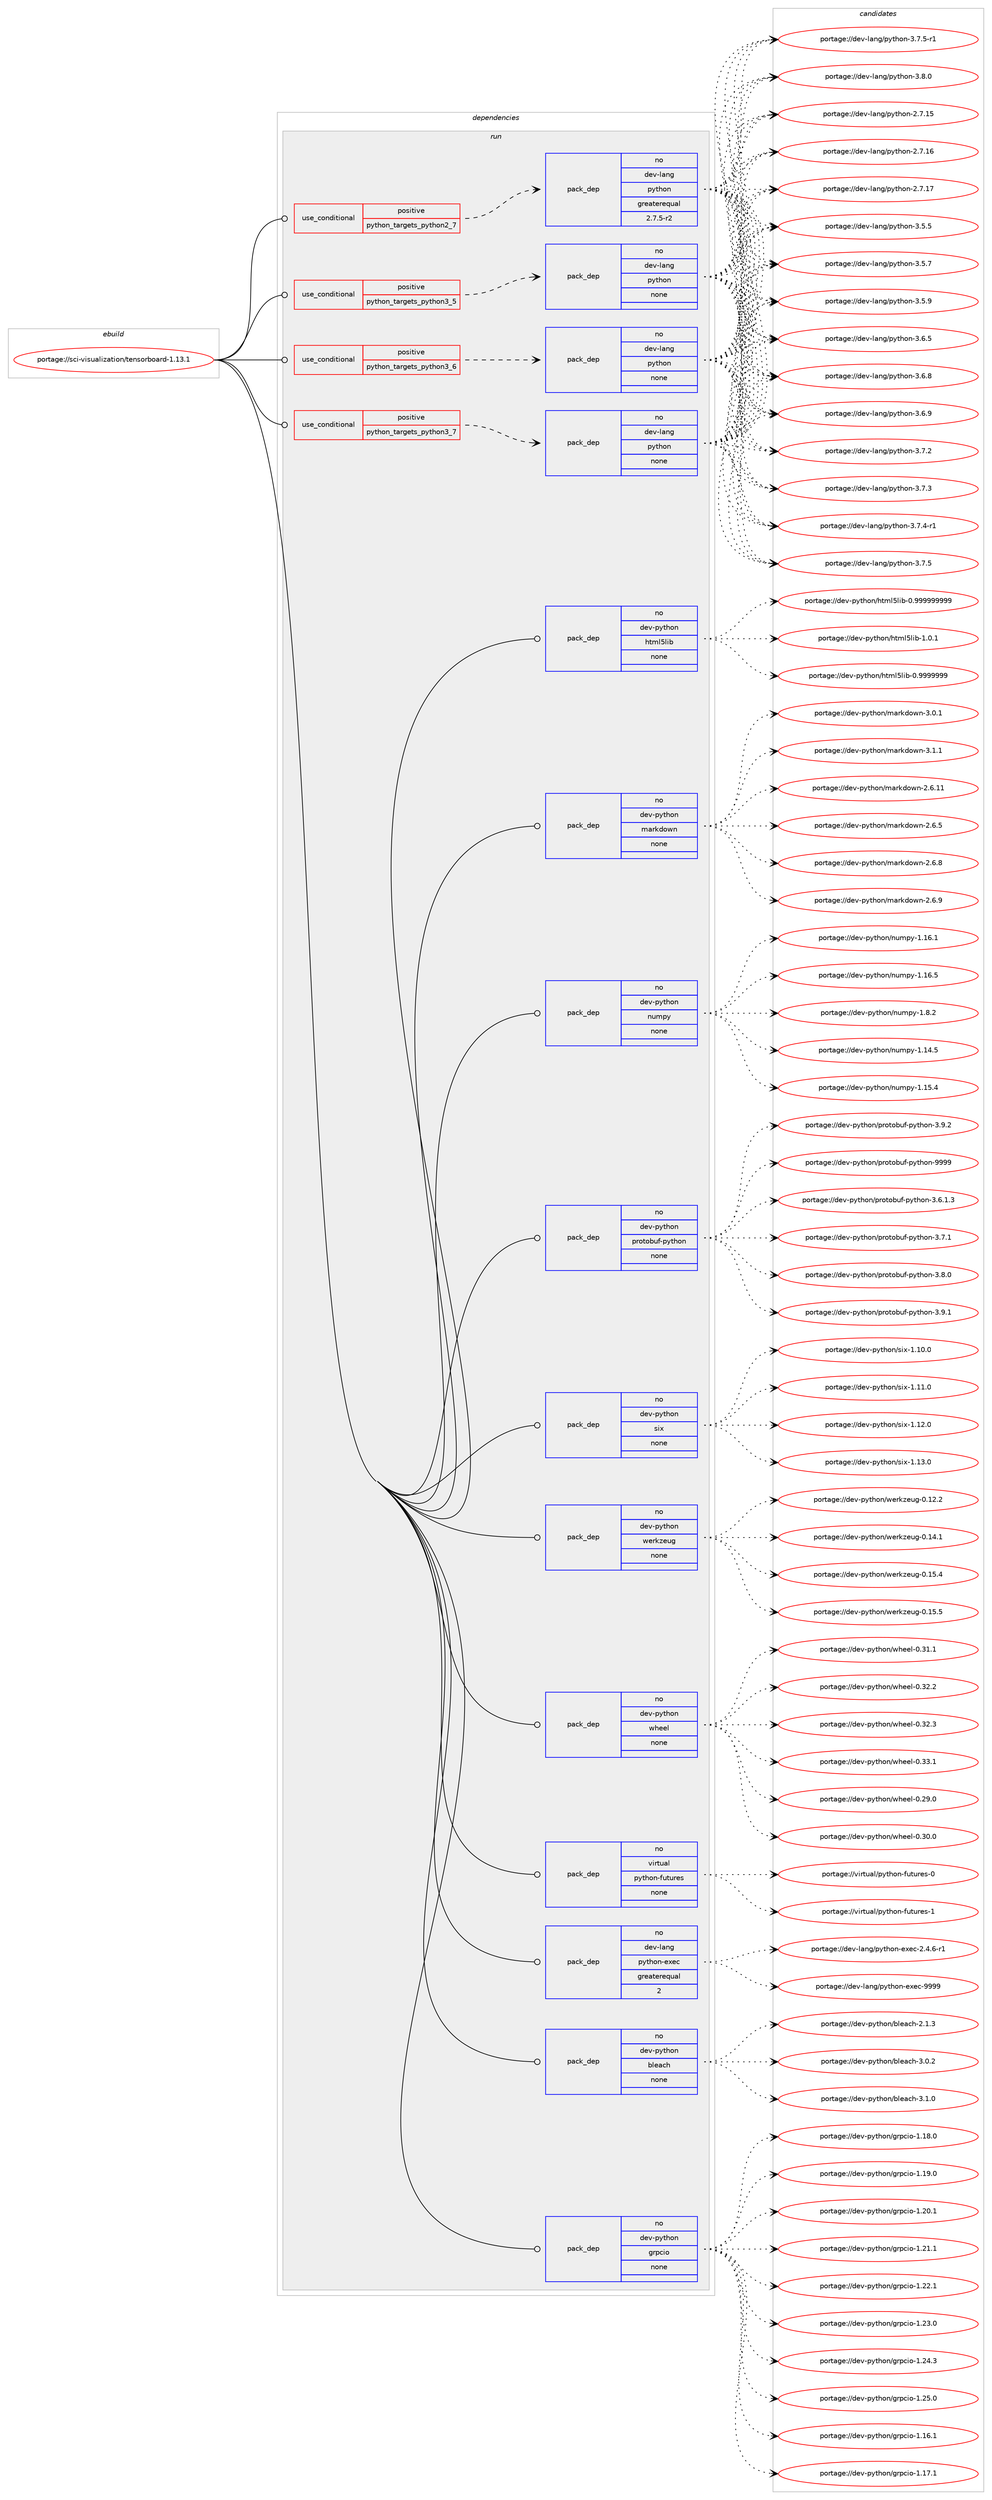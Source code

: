 digraph prolog {

# *************
# Graph options
# *************

newrank=true;
concentrate=true;
compound=true;
graph [rankdir=LR,fontname=Helvetica,fontsize=10,ranksep=1.5];#, ranksep=2.5, nodesep=0.2];
edge  [arrowhead=vee];
node  [fontname=Helvetica,fontsize=10];

# **********
# The ebuild
# **********

subgraph cluster_leftcol {
color=gray;
rank=same;
label=<<i>ebuild</i>>;
id [label="portage://sci-visualization/tensorboard-1.13.1", color=red, width=4, href="../sci-visualization/tensorboard-1.13.1.svg"];
}

# ****************
# The dependencies
# ****************

subgraph cluster_midcol {
color=gray;
label=<<i>dependencies</i>>;
subgraph cluster_compile {
fillcolor="#eeeeee";
style=filled;
label=<<i>compile</i>>;
}
subgraph cluster_compileandrun {
fillcolor="#eeeeee";
style=filled;
label=<<i>compile and run</i>>;
}
subgraph cluster_run {
fillcolor="#eeeeee";
style=filled;
label=<<i>run</i>>;
subgraph cond98680 {
dependency398591 [label=<<TABLE BORDER="0" CELLBORDER="1" CELLSPACING="0" CELLPADDING="4"><TR><TD ROWSPAN="3" CELLPADDING="10">use_conditional</TD></TR><TR><TD>positive</TD></TR><TR><TD>python_targets_python2_7</TD></TR></TABLE>>, shape=none, color=red];
subgraph pack293129 {
dependency398592 [label=<<TABLE BORDER="0" CELLBORDER="1" CELLSPACING="0" CELLPADDING="4" WIDTH="220"><TR><TD ROWSPAN="6" CELLPADDING="30">pack_dep</TD></TR><TR><TD WIDTH="110">no</TD></TR><TR><TD>dev-lang</TD></TR><TR><TD>python</TD></TR><TR><TD>greaterequal</TD></TR><TR><TD>2.7.5-r2</TD></TR></TABLE>>, shape=none, color=blue];
}
dependency398591:e -> dependency398592:w [weight=20,style="dashed",arrowhead="vee"];
}
id:e -> dependency398591:w [weight=20,style="solid",arrowhead="odot"];
subgraph cond98681 {
dependency398593 [label=<<TABLE BORDER="0" CELLBORDER="1" CELLSPACING="0" CELLPADDING="4"><TR><TD ROWSPAN="3" CELLPADDING="10">use_conditional</TD></TR><TR><TD>positive</TD></TR><TR><TD>python_targets_python3_5</TD></TR></TABLE>>, shape=none, color=red];
subgraph pack293130 {
dependency398594 [label=<<TABLE BORDER="0" CELLBORDER="1" CELLSPACING="0" CELLPADDING="4" WIDTH="220"><TR><TD ROWSPAN="6" CELLPADDING="30">pack_dep</TD></TR><TR><TD WIDTH="110">no</TD></TR><TR><TD>dev-lang</TD></TR><TR><TD>python</TD></TR><TR><TD>none</TD></TR><TR><TD></TD></TR></TABLE>>, shape=none, color=blue];
}
dependency398593:e -> dependency398594:w [weight=20,style="dashed",arrowhead="vee"];
}
id:e -> dependency398593:w [weight=20,style="solid",arrowhead="odot"];
subgraph cond98682 {
dependency398595 [label=<<TABLE BORDER="0" CELLBORDER="1" CELLSPACING="0" CELLPADDING="4"><TR><TD ROWSPAN="3" CELLPADDING="10">use_conditional</TD></TR><TR><TD>positive</TD></TR><TR><TD>python_targets_python3_6</TD></TR></TABLE>>, shape=none, color=red];
subgraph pack293131 {
dependency398596 [label=<<TABLE BORDER="0" CELLBORDER="1" CELLSPACING="0" CELLPADDING="4" WIDTH="220"><TR><TD ROWSPAN="6" CELLPADDING="30">pack_dep</TD></TR><TR><TD WIDTH="110">no</TD></TR><TR><TD>dev-lang</TD></TR><TR><TD>python</TD></TR><TR><TD>none</TD></TR><TR><TD></TD></TR></TABLE>>, shape=none, color=blue];
}
dependency398595:e -> dependency398596:w [weight=20,style="dashed",arrowhead="vee"];
}
id:e -> dependency398595:w [weight=20,style="solid",arrowhead="odot"];
subgraph cond98683 {
dependency398597 [label=<<TABLE BORDER="0" CELLBORDER="1" CELLSPACING="0" CELLPADDING="4"><TR><TD ROWSPAN="3" CELLPADDING="10">use_conditional</TD></TR><TR><TD>positive</TD></TR><TR><TD>python_targets_python3_7</TD></TR></TABLE>>, shape=none, color=red];
subgraph pack293132 {
dependency398598 [label=<<TABLE BORDER="0" CELLBORDER="1" CELLSPACING="0" CELLPADDING="4" WIDTH="220"><TR><TD ROWSPAN="6" CELLPADDING="30">pack_dep</TD></TR><TR><TD WIDTH="110">no</TD></TR><TR><TD>dev-lang</TD></TR><TR><TD>python</TD></TR><TR><TD>none</TD></TR><TR><TD></TD></TR></TABLE>>, shape=none, color=blue];
}
dependency398597:e -> dependency398598:w [weight=20,style="dashed",arrowhead="vee"];
}
id:e -> dependency398597:w [weight=20,style="solid",arrowhead="odot"];
subgraph pack293133 {
dependency398599 [label=<<TABLE BORDER="0" CELLBORDER="1" CELLSPACING="0" CELLPADDING="4" WIDTH="220"><TR><TD ROWSPAN="6" CELLPADDING="30">pack_dep</TD></TR><TR><TD WIDTH="110">no</TD></TR><TR><TD>dev-lang</TD></TR><TR><TD>python-exec</TD></TR><TR><TD>greaterequal</TD></TR><TR><TD>2</TD></TR></TABLE>>, shape=none, color=blue];
}
id:e -> dependency398599:w [weight=20,style="solid",arrowhead="odot"];
subgraph pack293134 {
dependency398600 [label=<<TABLE BORDER="0" CELLBORDER="1" CELLSPACING="0" CELLPADDING="4" WIDTH="220"><TR><TD ROWSPAN="6" CELLPADDING="30">pack_dep</TD></TR><TR><TD WIDTH="110">no</TD></TR><TR><TD>dev-python</TD></TR><TR><TD>bleach</TD></TR><TR><TD>none</TD></TR><TR><TD></TD></TR></TABLE>>, shape=none, color=blue];
}
id:e -> dependency398600:w [weight=20,style="solid",arrowhead="odot"];
subgraph pack293135 {
dependency398601 [label=<<TABLE BORDER="0" CELLBORDER="1" CELLSPACING="0" CELLPADDING="4" WIDTH="220"><TR><TD ROWSPAN="6" CELLPADDING="30">pack_dep</TD></TR><TR><TD WIDTH="110">no</TD></TR><TR><TD>dev-python</TD></TR><TR><TD>grpcio</TD></TR><TR><TD>none</TD></TR><TR><TD></TD></TR></TABLE>>, shape=none, color=blue];
}
id:e -> dependency398601:w [weight=20,style="solid",arrowhead="odot"];
subgraph pack293136 {
dependency398602 [label=<<TABLE BORDER="0" CELLBORDER="1" CELLSPACING="0" CELLPADDING="4" WIDTH="220"><TR><TD ROWSPAN="6" CELLPADDING="30">pack_dep</TD></TR><TR><TD WIDTH="110">no</TD></TR><TR><TD>dev-python</TD></TR><TR><TD>html5lib</TD></TR><TR><TD>none</TD></TR><TR><TD></TD></TR></TABLE>>, shape=none, color=blue];
}
id:e -> dependency398602:w [weight=20,style="solid",arrowhead="odot"];
subgraph pack293137 {
dependency398603 [label=<<TABLE BORDER="0" CELLBORDER="1" CELLSPACING="0" CELLPADDING="4" WIDTH="220"><TR><TD ROWSPAN="6" CELLPADDING="30">pack_dep</TD></TR><TR><TD WIDTH="110">no</TD></TR><TR><TD>dev-python</TD></TR><TR><TD>markdown</TD></TR><TR><TD>none</TD></TR><TR><TD></TD></TR></TABLE>>, shape=none, color=blue];
}
id:e -> dependency398603:w [weight=20,style="solid",arrowhead="odot"];
subgraph pack293138 {
dependency398604 [label=<<TABLE BORDER="0" CELLBORDER="1" CELLSPACING="0" CELLPADDING="4" WIDTH="220"><TR><TD ROWSPAN="6" CELLPADDING="30">pack_dep</TD></TR><TR><TD WIDTH="110">no</TD></TR><TR><TD>dev-python</TD></TR><TR><TD>numpy</TD></TR><TR><TD>none</TD></TR><TR><TD></TD></TR></TABLE>>, shape=none, color=blue];
}
id:e -> dependency398604:w [weight=20,style="solid",arrowhead="odot"];
subgraph pack293139 {
dependency398605 [label=<<TABLE BORDER="0" CELLBORDER="1" CELLSPACING="0" CELLPADDING="4" WIDTH="220"><TR><TD ROWSPAN="6" CELLPADDING="30">pack_dep</TD></TR><TR><TD WIDTH="110">no</TD></TR><TR><TD>dev-python</TD></TR><TR><TD>protobuf-python</TD></TR><TR><TD>none</TD></TR><TR><TD></TD></TR></TABLE>>, shape=none, color=blue];
}
id:e -> dependency398605:w [weight=20,style="solid",arrowhead="odot"];
subgraph pack293140 {
dependency398606 [label=<<TABLE BORDER="0" CELLBORDER="1" CELLSPACING="0" CELLPADDING="4" WIDTH="220"><TR><TD ROWSPAN="6" CELLPADDING="30">pack_dep</TD></TR><TR><TD WIDTH="110">no</TD></TR><TR><TD>dev-python</TD></TR><TR><TD>six</TD></TR><TR><TD>none</TD></TR><TR><TD></TD></TR></TABLE>>, shape=none, color=blue];
}
id:e -> dependency398606:w [weight=20,style="solid",arrowhead="odot"];
subgraph pack293141 {
dependency398607 [label=<<TABLE BORDER="0" CELLBORDER="1" CELLSPACING="0" CELLPADDING="4" WIDTH="220"><TR><TD ROWSPAN="6" CELLPADDING="30">pack_dep</TD></TR><TR><TD WIDTH="110">no</TD></TR><TR><TD>dev-python</TD></TR><TR><TD>werkzeug</TD></TR><TR><TD>none</TD></TR><TR><TD></TD></TR></TABLE>>, shape=none, color=blue];
}
id:e -> dependency398607:w [weight=20,style="solid",arrowhead="odot"];
subgraph pack293142 {
dependency398608 [label=<<TABLE BORDER="0" CELLBORDER="1" CELLSPACING="0" CELLPADDING="4" WIDTH="220"><TR><TD ROWSPAN="6" CELLPADDING="30">pack_dep</TD></TR><TR><TD WIDTH="110">no</TD></TR><TR><TD>dev-python</TD></TR><TR><TD>wheel</TD></TR><TR><TD>none</TD></TR><TR><TD></TD></TR></TABLE>>, shape=none, color=blue];
}
id:e -> dependency398608:w [weight=20,style="solid",arrowhead="odot"];
subgraph pack293143 {
dependency398609 [label=<<TABLE BORDER="0" CELLBORDER="1" CELLSPACING="0" CELLPADDING="4" WIDTH="220"><TR><TD ROWSPAN="6" CELLPADDING="30">pack_dep</TD></TR><TR><TD WIDTH="110">no</TD></TR><TR><TD>virtual</TD></TR><TR><TD>python-futures</TD></TR><TR><TD>none</TD></TR><TR><TD></TD></TR></TABLE>>, shape=none, color=blue];
}
id:e -> dependency398609:w [weight=20,style="solid",arrowhead="odot"];
}
}

# **************
# The candidates
# **************

subgraph cluster_choices {
rank=same;
color=gray;
label=<<i>candidates</i>>;

subgraph choice293129 {
color=black;
nodesep=1;
choiceportage10010111845108971101034711212111610411111045504655464953 [label="portage://dev-lang/python-2.7.15", color=red, width=4,href="../dev-lang/python-2.7.15.svg"];
choiceportage10010111845108971101034711212111610411111045504655464954 [label="portage://dev-lang/python-2.7.16", color=red, width=4,href="../dev-lang/python-2.7.16.svg"];
choiceportage10010111845108971101034711212111610411111045504655464955 [label="portage://dev-lang/python-2.7.17", color=red, width=4,href="../dev-lang/python-2.7.17.svg"];
choiceportage100101118451089711010347112121116104111110455146534653 [label="portage://dev-lang/python-3.5.5", color=red, width=4,href="../dev-lang/python-3.5.5.svg"];
choiceportage100101118451089711010347112121116104111110455146534655 [label="portage://dev-lang/python-3.5.7", color=red, width=4,href="../dev-lang/python-3.5.7.svg"];
choiceportage100101118451089711010347112121116104111110455146534657 [label="portage://dev-lang/python-3.5.9", color=red, width=4,href="../dev-lang/python-3.5.9.svg"];
choiceportage100101118451089711010347112121116104111110455146544653 [label="portage://dev-lang/python-3.6.5", color=red, width=4,href="../dev-lang/python-3.6.5.svg"];
choiceportage100101118451089711010347112121116104111110455146544656 [label="portage://dev-lang/python-3.6.8", color=red, width=4,href="../dev-lang/python-3.6.8.svg"];
choiceportage100101118451089711010347112121116104111110455146544657 [label="portage://dev-lang/python-3.6.9", color=red, width=4,href="../dev-lang/python-3.6.9.svg"];
choiceportage100101118451089711010347112121116104111110455146554650 [label="portage://dev-lang/python-3.7.2", color=red, width=4,href="../dev-lang/python-3.7.2.svg"];
choiceportage100101118451089711010347112121116104111110455146554651 [label="portage://dev-lang/python-3.7.3", color=red, width=4,href="../dev-lang/python-3.7.3.svg"];
choiceportage1001011184510897110103471121211161041111104551465546524511449 [label="portage://dev-lang/python-3.7.4-r1", color=red, width=4,href="../dev-lang/python-3.7.4-r1.svg"];
choiceportage100101118451089711010347112121116104111110455146554653 [label="portage://dev-lang/python-3.7.5", color=red, width=4,href="../dev-lang/python-3.7.5.svg"];
choiceportage1001011184510897110103471121211161041111104551465546534511449 [label="portage://dev-lang/python-3.7.5-r1", color=red, width=4,href="../dev-lang/python-3.7.5-r1.svg"];
choiceportage100101118451089711010347112121116104111110455146564648 [label="portage://dev-lang/python-3.8.0", color=red, width=4,href="../dev-lang/python-3.8.0.svg"];
dependency398592:e -> choiceportage10010111845108971101034711212111610411111045504655464953:w [style=dotted,weight="100"];
dependency398592:e -> choiceportage10010111845108971101034711212111610411111045504655464954:w [style=dotted,weight="100"];
dependency398592:e -> choiceportage10010111845108971101034711212111610411111045504655464955:w [style=dotted,weight="100"];
dependency398592:e -> choiceportage100101118451089711010347112121116104111110455146534653:w [style=dotted,weight="100"];
dependency398592:e -> choiceportage100101118451089711010347112121116104111110455146534655:w [style=dotted,weight="100"];
dependency398592:e -> choiceportage100101118451089711010347112121116104111110455146534657:w [style=dotted,weight="100"];
dependency398592:e -> choiceportage100101118451089711010347112121116104111110455146544653:w [style=dotted,weight="100"];
dependency398592:e -> choiceportage100101118451089711010347112121116104111110455146544656:w [style=dotted,weight="100"];
dependency398592:e -> choiceportage100101118451089711010347112121116104111110455146544657:w [style=dotted,weight="100"];
dependency398592:e -> choiceportage100101118451089711010347112121116104111110455146554650:w [style=dotted,weight="100"];
dependency398592:e -> choiceportage100101118451089711010347112121116104111110455146554651:w [style=dotted,weight="100"];
dependency398592:e -> choiceportage1001011184510897110103471121211161041111104551465546524511449:w [style=dotted,weight="100"];
dependency398592:e -> choiceportage100101118451089711010347112121116104111110455146554653:w [style=dotted,weight="100"];
dependency398592:e -> choiceportage1001011184510897110103471121211161041111104551465546534511449:w [style=dotted,weight="100"];
dependency398592:e -> choiceportage100101118451089711010347112121116104111110455146564648:w [style=dotted,weight="100"];
}
subgraph choice293130 {
color=black;
nodesep=1;
choiceportage10010111845108971101034711212111610411111045504655464953 [label="portage://dev-lang/python-2.7.15", color=red, width=4,href="../dev-lang/python-2.7.15.svg"];
choiceportage10010111845108971101034711212111610411111045504655464954 [label="portage://dev-lang/python-2.7.16", color=red, width=4,href="../dev-lang/python-2.7.16.svg"];
choiceportage10010111845108971101034711212111610411111045504655464955 [label="portage://dev-lang/python-2.7.17", color=red, width=4,href="../dev-lang/python-2.7.17.svg"];
choiceportage100101118451089711010347112121116104111110455146534653 [label="portage://dev-lang/python-3.5.5", color=red, width=4,href="../dev-lang/python-3.5.5.svg"];
choiceportage100101118451089711010347112121116104111110455146534655 [label="portage://dev-lang/python-3.5.7", color=red, width=4,href="../dev-lang/python-3.5.7.svg"];
choiceportage100101118451089711010347112121116104111110455146534657 [label="portage://dev-lang/python-3.5.9", color=red, width=4,href="../dev-lang/python-3.5.9.svg"];
choiceportage100101118451089711010347112121116104111110455146544653 [label="portage://dev-lang/python-3.6.5", color=red, width=4,href="../dev-lang/python-3.6.5.svg"];
choiceportage100101118451089711010347112121116104111110455146544656 [label="portage://dev-lang/python-3.6.8", color=red, width=4,href="../dev-lang/python-3.6.8.svg"];
choiceportage100101118451089711010347112121116104111110455146544657 [label="portage://dev-lang/python-3.6.9", color=red, width=4,href="../dev-lang/python-3.6.9.svg"];
choiceportage100101118451089711010347112121116104111110455146554650 [label="portage://dev-lang/python-3.7.2", color=red, width=4,href="../dev-lang/python-3.7.2.svg"];
choiceportage100101118451089711010347112121116104111110455146554651 [label="portage://dev-lang/python-3.7.3", color=red, width=4,href="../dev-lang/python-3.7.3.svg"];
choiceportage1001011184510897110103471121211161041111104551465546524511449 [label="portage://dev-lang/python-3.7.4-r1", color=red, width=4,href="../dev-lang/python-3.7.4-r1.svg"];
choiceportage100101118451089711010347112121116104111110455146554653 [label="portage://dev-lang/python-3.7.5", color=red, width=4,href="../dev-lang/python-3.7.5.svg"];
choiceportage1001011184510897110103471121211161041111104551465546534511449 [label="portage://dev-lang/python-3.7.5-r1", color=red, width=4,href="../dev-lang/python-3.7.5-r1.svg"];
choiceportage100101118451089711010347112121116104111110455146564648 [label="portage://dev-lang/python-3.8.0", color=red, width=4,href="../dev-lang/python-3.8.0.svg"];
dependency398594:e -> choiceportage10010111845108971101034711212111610411111045504655464953:w [style=dotted,weight="100"];
dependency398594:e -> choiceportage10010111845108971101034711212111610411111045504655464954:w [style=dotted,weight="100"];
dependency398594:e -> choiceportage10010111845108971101034711212111610411111045504655464955:w [style=dotted,weight="100"];
dependency398594:e -> choiceportage100101118451089711010347112121116104111110455146534653:w [style=dotted,weight="100"];
dependency398594:e -> choiceportage100101118451089711010347112121116104111110455146534655:w [style=dotted,weight="100"];
dependency398594:e -> choiceportage100101118451089711010347112121116104111110455146534657:w [style=dotted,weight="100"];
dependency398594:e -> choiceportage100101118451089711010347112121116104111110455146544653:w [style=dotted,weight="100"];
dependency398594:e -> choiceportage100101118451089711010347112121116104111110455146544656:w [style=dotted,weight="100"];
dependency398594:e -> choiceportage100101118451089711010347112121116104111110455146544657:w [style=dotted,weight="100"];
dependency398594:e -> choiceportage100101118451089711010347112121116104111110455146554650:w [style=dotted,weight="100"];
dependency398594:e -> choiceportage100101118451089711010347112121116104111110455146554651:w [style=dotted,weight="100"];
dependency398594:e -> choiceportage1001011184510897110103471121211161041111104551465546524511449:w [style=dotted,weight="100"];
dependency398594:e -> choiceportage100101118451089711010347112121116104111110455146554653:w [style=dotted,weight="100"];
dependency398594:e -> choiceportage1001011184510897110103471121211161041111104551465546534511449:w [style=dotted,weight="100"];
dependency398594:e -> choiceportage100101118451089711010347112121116104111110455146564648:w [style=dotted,weight="100"];
}
subgraph choice293131 {
color=black;
nodesep=1;
choiceportage10010111845108971101034711212111610411111045504655464953 [label="portage://dev-lang/python-2.7.15", color=red, width=4,href="../dev-lang/python-2.7.15.svg"];
choiceportage10010111845108971101034711212111610411111045504655464954 [label="portage://dev-lang/python-2.7.16", color=red, width=4,href="../dev-lang/python-2.7.16.svg"];
choiceportage10010111845108971101034711212111610411111045504655464955 [label="portage://dev-lang/python-2.7.17", color=red, width=4,href="../dev-lang/python-2.7.17.svg"];
choiceportage100101118451089711010347112121116104111110455146534653 [label="portage://dev-lang/python-3.5.5", color=red, width=4,href="../dev-lang/python-3.5.5.svg"];
choiceportage100101118451089711010347112121116104111110455146534655 [label="portage://dev-lang/python-3.5.7", color=red, width=4,href="../dev-lang/python-3.5.7.svg"];
choiceportage100101118451089711010347112121116104111110455146534657 [label="portage://dev-lang/python-3.5.9", color=red, width=4,href="../dev-lang/python-3.5.9.svg"];
choiceportage100101118451089711010347112121116104111110455146544653 [label="portage://dev-lang/python-3.6.5", color=red, width=4,href="../dev-lang/python-3.6.5.svg"];
choiceportage100101118451089711010347112121116104111110455146544656 [label="portage://dev-lang/python-3.6.8", color=red, width=4,href="../dev-lang/python-3.6.8.svg"];
choiceportage100101118451089711010347112121116104111110455146544657 [label="portage://dev-lang/python-3.6.9", color=red, width=4,href="../dev-lang/python-3.6.9.svg"];
choiceportage100101118451089711010347112121116104111110455146554650 [label="portage://dev-lang/python-3.7.2", color=red, width=4,href="../dev-lang/python-3.7.2.svg"];
choiceportage100101118451089711010347112121116104111110455146554651 [label="portage://dev-lang/python-3.7.3", color=red, width=4,href="../dev-lang/python-3.7.3.svg"];
choiceportage1001011184510897110103471121211161041111104551465546524511449 [label="portage://dev-lang/python-3.7.4-r1", color=red, width=4,href="../dev-lang/python-3.7.4-r1.svg"];
choiceportage100101118451089711010347112121116104111110455146554653 [label="portage://dev-lang/python-3.7.5", color=red, width=4,href="../dev-lang/python-3.7.5.svg"];
choiceportage1001011184510897110103471121211161041111104551465546534511449 [label="portage://dev-lang/python-3.7.5-r1", color=red, width=4,href="../dev-lang/python-3.7.5-r1.svg"];
choiceportage100101118451089711010347112121116104111110455146564648 [label="portage://dev-lang/python-3.8.0", color=red, width=4,href="../dev-lang/python-3.8.0.svg"];
dependency398596:e -> choiceportage10010111845108971101034711212111610411111045504655464953:w [style=dotted,weight="100"];
dependency398596:e -> choiceportage10010111845108971101034711212111610411111045504655464954:w [style=dotted,weight="100"];
dependency398596:e -> choiceportage10010111845108971101034711212111610411111045504655464955:w [style=dotted,weight="100"];
dependency398596:e -> choiceportage100101118451089711010347112121116104111110455146534653:w [style=dotted,weight="100"];
dependency398596:e -> choiceportage100101118451089711010347112121116104111110455146534655:w [style=dotted,weight="100"];
dependency398596:e -> choiceportage100101118451089711010347112121116104111110455146534657:w [style=dotted,weight="100"];
dependency398596:e -> choiceportage100101118451089711010347112121116104111110455146544653:w [style=dotted,weight="100"];
dependency398596:e -> choiceportage100101118451089711010347112121116104111110455146544656:w [style=dotted,weight="100"];
dependency398596:e -> choiceportage100101118451089711010347112121116104111110455146544657:w [style=dotted,weight="100"];
dependency398596:e -> choiceportage100101118451089711010347112121116104111110455146554650:w [style=dotted,weight="100"];
dependency398596:e -> choiceportage100101118451089711010347112121116104111110455146554651:w [style=dotted,weight="100"];
dependency398596:e -> choiceportage1001011184510897110103471121211161041111104551465546524511449:w [style=dotted,weight="100"];
dependency398596:e -> choiceportage100101118451089711010347112121116104111110455146554653:w [style=dotted,weight="100"];
dependency398596:e -> choiceportage1001011184510897110103471121211161041111104551465546534511449:w [style=dotted,weight="100"];
dependency398596:e -> choiceportage100101118451089711010347112121116104111110455146564648:w [style=dotted,weight="100"];
}
subgraph choice293132 {
color=black;
nodesep=1;
choiceportage10010111845108971101034711212111610411111045504655464953 [label="portage://dev-lang/python-2.7.15", color=red, width=4,href="../dev-lang/python-2.7.15.svg"];
choiceportage10010111845108971101034711212111610411111045504655464954 [label="portage://dev-lang/python-2.7.16", color=red, width=4,href="../dev-lang/python-2.7.16.svg"];
choiceportage10010111845108971101034711212111610411111045504655464955 [label="portage://dev-lang/python-2.7.17", color=red, width=4,href="../dev-lang/python-2.7.17.svg"];
choiceportage100101118451089711010347112121116104111110455146534653 [label="portage://dev-lang/python-3.5.5", color=red, width=4,href="../dev-lang/python-3.5.5.svg"];
choiceportage100101118451089711010347112121116104111110455146534655 [label="portage://dev-lang/python-3.5.7", color=red, width=4,href="../dev-lang/python-3.5.7.svg"];
choiceportage100101118451089711010347112121116104111110455146534657 [label="portage://dev-lang/python-3.5.9", color=red, width=4,href="../dev-lang/python-3.5.9.svg"];
choiceportage100101118451089711010347112121116104111110455146544653 [label="portage://dev-lang/python-3.6.5", color=red, width=4,href="../dev-lang/python-3.6.5.svg"];
choiceportage100101118451089711010347112121116104111110455146544656 [label="portage://dev-lang/python-3.6.8", color=red, width=4,href="../dev-lang/python-3.6.8.svg"];
choiceportage100101118451089711010347112121116104111110455146544657 [label="portage://dev-lang/python-3.6.9", color=red, width=4,href="../dev-lang/python-3.6.9.svg"];
choiceportage100101118451089711010347112121116104111110455146554650 [label="portage://dev-lang/python-3.7.2", color=red, width=4,href="../dev-lang/python-3.7.2.svg"];
choiceportage100101118451089711010347112121116104111110455146554651 [label="portage://dev-lang/python-3.7.3", color=red, width=4,href="../dev-lang/python-3.7.3.svg"];
choiceportage1001011184510897110103471121211161041111104551465546524511449 [label="portage://dev-lang/python-3.7.4-r1", color=red, width=4,href="../dev-lang/python-3.7.4-r1.svg"];
choiceportage100101118451089711010347112121116104111110455146554653 [label="portage://dev-lang/python-3.7.5", color=red, width=4,href="../dev-lang/python-3.7.5.svg"];
choiceportage1001011184510897110103471121211161041111104551465546534511449 [label="portage://dev-lang/python-3.7.5-r1", color=red, width=4,href="../dev-lang/python-3.7.5-r1.svg"];
choiceportage100101118451089711010347112121116104111110455146564648 [label="portage://dev-lang/python-3.8.0", color=red, width=4,href="../dev-lang/python-3.8.0.svg"];
dependency398598:e -> choiceportage10010111845108971101034711212111610411111045504655464953:w [style=dotted,weight="100"];
dependency398598:e -> choiceportage10010111845108971101034711212111610411111045504655464954:w [style=dotted,weight="100"];
dependency398598:e -> choiceportage10010111845108971101034711212111610411111045504655464955:w [style=dotted,weight="100"];
dependency398598:e -> choiceportage100101118451089711010347112121116104111110455146534653:w [style=dotted,weight="100"];
dependency398598:e -> choiceportage100101118451089711010347112121116104111110455146534655:w [style=dotted,weight="100"];
dependency398598:e -> choiceportage100101118451089711010347112121116104111110455146534657:w [style=dotted,weight="100"];
dependency398598:e -> choiceportage100101118451089711010347112121116104111110455146544653:w [style=dotted,weight="100"];
dependency398598:e -> choiceportage100101118451089711010347112121116104111110455146544656:w [style=dotted,weight="100"];
dependency398598:e -> choiceportage100101118451089711010347112121116104111110455146544657:w [style=dotted,weight="100"];
dependency398598:e -> choiceportage100101118451089711010347112121116104111110455146554650:w [style=dotted,weight="100"];
dependency398598:e -> choiceportage100101118451089711010347112121116104111110455146554651:w [style=dotted,weight="100"];
dependency398598:e -> choiceportage1001011184510897110103471121211161041111104551465546524511449:w [style=dotted,weight="100"];
dependency398598:e -> choiceportage100101118451089711010347112121116104111110455146554653:w [style=dotted,weight="100"];
dependency398598:e -> choiceportage1001011184510897110103471121211161041111104551465546534511449:w [style=dotted,weight="100"];
dependency398598:e -> choiceportage100101118451089711010347112121116104111110455146564648:w [style=dotted,weight="100"];
}
subgraph choice293133 {
color=black;
nodesep=1;
choiceportage10010111845108971101034711212111610411111045101120101994550465246544511449 [label="portage://dev-lang/python-exec-2.4.6-r1", color=red, width=4,href="../dev-lang/python-exec-2.4.6-r1.svg"];
choiceportage10010111845108971101034711212111610411111045101120101994557575757 [label="portage://dev-lang/python-exec-9999", color=red, width=4,href="../dev-lang/python-exec-9999.svg"];
dependency398599:e -> choiceportage10010111845108971101034711212111610411111045101120101994550465246544511449:w [style=dotted,weight="100"];
dependency398599:e -> choiceportage10010111845108971101034711212111610411111045101120101994557575757:w [style=dotted,weight="100"];
}
subgraph choice293134 {
color=black;
nodesep=1;
choiceportage1001011184511212111610411111047981081019799104455046494651 [label="portage://dev-python/bleach-2.1.3", color=red, width=4,href="../dev-python/bleach-2.1.3.svg"];
choiceportage1001011184511212111610411111047981081019799104455146484650 [label="portage://dev-python/bleach-3.0.2", color=red, width=4,href="../dev-python/bleach-3.0.2.svg"];
choiceportage1001011184511212111610411111047981081019799104455146494648 [label="portage://dev-python/bleach-3.1.0", color=red, width=4,href="../dev-python/bleach-3.1.0.svg"];
dependency398600:e -> choiceportage1001011184511212111610411111047981081019799104455046494651:w [style=dotted,weight="100"];
dependency398600:e -> choiceportage1001011184511212111610411111047981081019799104455146484650:w [style=dotted,weight="100"];
dependency398600:e -> choiceportage1001011184511212111610411111047981081019799104455146494648:w [style=dotted,weight="100"];
}
subgraph choice293135 {
color=black;
nodesep=1;
choiceportage10010111845112121116104111110471031141129910511145494649544649 [label="portage://dev-python/grpcio-1.16.1", color=red, width=4,href="../dev-python/grpcio-1.16.1.svg"];
choiceportage10010111845112121116104111110471031141129910511145494649554649 [label="portage://dev-python/grpcio-1.17.1", color=red, width=4,href="../dev-python/grpcio-1.17.1.svg"];
choiceportage10010111845112121116104111110471031141129910511145494649564648 [label="portage://dev-python/grpcio-1.18.0", color=red, width=4,href="../dev-python/grpcio-1.18.0.svg"];
choiceportage10010111845112121116104111110471031141129910511145494649574648 [label="portage://dev-python/grpcio-1.19.0", color=red, width=4,href="../dev-python/grpcio-1.19.0.svg"];
choiceportage10010111845112121116104111110471031141129910511145494650484649 [label="portage://dev-python/grpcio-1.20.1", color=red, width=4,href="../dev-python/grpcio-1.20.1.svg"];
choiceportage10010111845112121116104111110471031141129910511145494650494649 [label="portage://dev-python/grpcio-1.21.1", color=red, width=4,href="../dev-python/grpcio-1.21.1.svg"];
choiceportage10010111845112121116104111110471031141129910511145494650504649 [label="portage://dev-python/grpcio-1.22.1", color=red, width=4,href="../dev-python/grpcio-1.22.1.svg"];
choiceportage10010111845112121116104111110471031141129910511145494650514648 [label="portage://dev-python/grpcio-1.23.0", color=red, width=4,href="../dev-python/grpcio-1.23.0.svg"];
choiceportage10010111845112121116104111110471031141129910511145494650524651 [label="portage://dev-python/grpcio-1.24.3", color=red, width=4,href="../dev-python/grpcio-1.24.3.svg"];
choiceportage10010111845112121116104111110471031141129910511145494650534648 [label="portage://dev-python/grpcio-1.25.0", color=red, width=4,href="../dev-python/grpcio-1.25.0.svg"];
dependency398601:e -> choiceportage10010111845112121116104111110471031141129910511145494649544649:w [style=dotted,weight="100"];
dependency398601:e -> choiceportage10010111845112121116104111110471031141129910511145494649554649:w [style=dotted,weight="100"];
dependency398601:e -> choiceportage10010111845112121116104111110471031141129910511145494649564648:w [style=dotted,weight="100"];
dependency398601:e -> choiceportage10010111845112121116104111110471031141129910511145494649574648:w [style=dotted,weight="100"];
dependency398601:e -> choiceportage10010111845112121116104111110471031141129910511145494650484649:w [style=dotted,weight="100"];
dependency398601:e -> choiceportage10010111845112121116104111110471031141129910511145494650494649:w [style=dotted,weight="100"];
dependency398601:e -> choiceportage10010111845112121116104111110471031141129910511145494650504649:w [style=dotted,weight="100"];
dependency398601:e -> choiceportage10010111845112121116104111110471031141129910511145494650514648:w [style=dotted,weight="100"];
dependency398601:e -> choiceportage10010111845112121116104111110471031141129910511145494650524651:w [style=dotted,weight="100"];
dependency398601:e -> choiceportage10010111845112121116104111110471031141129910511145494650534648:w [style=dotted,weight="100"];
}
subgraph choice293136 {
color=black;
nodesep=1;
choiceportage1001011184511212111610411111047104116109108531081059845484657575757575757 [label="portage://dev-python/html5lib-0.9999999", color=red, width=4,href="../dev-python/html5lib-0.9999999.svg"];
choiceportage10010111845112121116104111110471041161091085310810598454846575757575757575757 [label="portage://dev-python/html5lib-0.999999999", color=red, width=4,href="../dev-python/html5lib-0.999999999.svg"];
choiceportage10010111845112121116104111110471041161091085310810598454946484649 [label="portage://dev-python/html5lib-1.0.1", color=red, width=4,href="../dev-python/html5lib-1.0.1.svg"];
dependency398602:e -> choiceportage1001011184511212111610411111047104116109108531081059845484657575757575757:w [style=dotted,weight="100"];
dependency398602:e -> choiceportage10010111845112121116104111110471041161091085310810598454846575757575757575757:w [style=dotted,weight="100"];
dependency398602:e -> choiceportage10010111845112121116104111110471041161091085310810598454946484649:w [style=dotted,weight="100"];
}
subgraph choice293137 {
color=black;
nodesep=1;
choiceportage10010111845112121116104111110471099711410710011111911045504654464949 [label="portage://dev-python/markdown-2.6.11", color=red, width=4,href="../dev-python/markdown-2.6.11.svg"];
choiceportage100101118451121211161041111104710997114107100111119110455046544653 [label="portage://dev-python/markdown-2.6.5", color=red, width=4,href="../dev-python/markdown-2.6.5.svg"];
choiceportage100101118451121211161041111104710997114107100111119110455046544656 [label="portage://dev-python/markdown-2.6.8", color=red, width=4,href="../dev-python/markdown-2.6.8.svg"];
choiceportage100101118451121211161041111104710997114107100111119110455046544657 [label="portage://dev-python/markdown-2.6.9", color=red, width=4,href="../dev-python/markdown-2.6.9.svg"];
choiceportage100101118451121211161041111104710997114107100111119110455146484649 [label="portage://dev-python/markdown-3.0.1", color=red, width=4,href="../dev-python/markdown-3.0.1.svg"];
choiceportage100101118451121211161041111104710997114107100111119110455146494649 [label="portage://dev-python/markdown-3.1.1", color=red, width=4,href="../dev-python/markdown-3.1.1.svg"];
dependency398603:e -> choiceportage10010111845112121116104111110471099711410710011111911045504654464949:w [style=dotted,weight="100"];
dependency398603:e -> choiceportage100101118451121211161041111104710997114107100111119110455046544653:w [style=dotted,weight="100"];
dependency398603:e -> choiceportage100101118451121211161041111104710997114107100111119110455046544656:w [style=dotted,weight="100"];
dependency398603:e -> choiceportage100101118451121211161041111104710997114107100111119110455046544657:w [style=dotted,weight="100"];
dependency398603:e -> choiceportage100101118451121211161041111104710997114107100111119110455146484649:w [style=dotted,weight="100"];
dependency398603:e -> choiceportage100101118451121211161041111104710997114107100111119110455146494649:w [style=dotted,weight="100"];
}
subgraph choice293138 {
color=black;
nodesep=1;
choiceportage100101118451121211161041111104711011710911212145494649524653 [label="portage://dev-python/numpy-1.14.5", color=red, width=4,href="../dev-python/numpy-1.14.5.svg"];
choiceportage100101118451121211161041111104711011710911212145494649534652 [label="portage://dev-python/numpy-1.15.4", color=red, width=4,href="../dev-python/numpy-1.15.4.svg"];
choiceportage100101118451121211161041111104711011710911212145494649544649 [label="portage://dev-python/numpy-1.16.1", color=red, width=4,href="../dev-python/numpy-1.16.1.svg"];
choiceportage100101118451121211161041111104711011710911212145494649544653 [label="portage://dev-python/numpy-1.16.5", color=red, width=4,href="../dev-python/numpy-1.16.5.svg"];
choiceportage1001011184511212111610411111047110117109112121454946564650 [label="portage://dev-python/numpy-1.8.2", color=red, width=4,href="../dev-python/numpy-1.8.2.svg"];
dependency398604:e -> choiceportage100101118451121211161041111104711011710911212145494649524653:w [style=dotted,weight="100"];
dependency398604:e -> choiceportage100101118451121211161041111104711011710911212145494649534652:w [style=dotted,weight="100"];
dependency398604:e -> choiceportage100101118451121211161041111104711011710911212145494649544649:w [style=dotted,weight="100"];
dependency398604:e -> choiceportage100101118451121211161041111104711011710911212145494649544653:w [style=dotted,weight="100"];
dependency398604:e -> choiceportage1001011184511212111610411111047110117109112121454946564650:w [style=dotted,weight="100"];
}
subgraph choice293139 {
color=black;
nodesep=1;
choiceportage100101118451121211161041111104711211411111611198117102451121211161041111104551465446494651 [label="portage://dev-python/protobuf-python-3.6.1.3", color=red, width=4,href="../dev-python/protobuf-python-3.6.1.3.svg"];
choiceportage10010111845112121116104111110471121141111161119811710245112121116104111110455146554649 [label="portage://dev-python/protobuf-python-3.7.1", color=red, width=4,href="../dev-python/protobuf-python-3.7.1.svg"];
choiceportage10010111845112121116104111110471121141111161119811710245112121116104111110455146564648 [label="portage://dev-python/protobuf-python-3.8.0", color=red, width=4,href="../dev-python/protobuf-python-3.8.0.svg"];
choiceportage10010111845112121116104111110471121141111161119811710245112121116104111110455146574649 [label="portage://dev-python/protobuf-python-3.9.1", color=red, width=4,href="../dev-python/protobuf-python-3.9.1.svg"];
choiceportage10010111845112121116104111110471121141111161119811710245112121116104111110455146574650 [label="portage://dev-python/protobuf-python-3.9.2", color=red, width=4,href="../dev-python/protobuf-python-3.9.2.svg"];
choiceportage100101118451121211161041111104711211411111611198117102451121211161041111104557575757 [label="portage://dev-python/protobuf-python-9999", color=red, width=4,href="../dev-python/protobuf-python-9999.svg"];
dependency398605:e -> choiceportage100101118451121211161041111104711211411111611198117102451121211161041111104551465446494651:w [style=dotted,weight="100"];
dependency398605:e -> choiceportage10010111845112121116104111110471121141111161119811710245112121116104111110455146554649:w [style=dotted,weight="100"];
dependency398605:e -> choiceportage10010111845112121116104111110471121141111161119811710245112121116104111110455146564648:w [style=dotted,weight="100"];
dependency398605:e -> choiceportage10010111845112121116104111110471121141111161119811710245112121116104111110455146574649:w [style=dotted,weight="100"];
dependency398605:e -> choiceportage10010111845112121116104111110471121141111161119811710245112121116104111110455146574650:w [style=dotted,weight="100"];
dependency398605:e -> choiceportage100101118451121211161041111104711211411111611198117102451121211161041111104557575757:w [style=dotted,weight="100"];
}
subgraph choice293140 {
color=black;
nodesep=1;
choiceportage100101118451121211161041111104711510512045494649484648 [label="portage://dev-python/six-1.10.0", color=red, width=4,href="../dev-python/six-1.10.0.svg"];
choiceportage100101118451121211161041111104711510512045494649494648 [label="portage://dev-python/six-1.11.0", color=red, width=4,href="../dev-python/six-1.11.0.svg"];
choiceportage100101118451121211161041111104711510512045494649504648 [label="portage://dev-python/six-1.12.0", color=red, width=4,href="../dev-python/six-1.12.0.svg"];
choiceportage100101118451121211161041111104711510512045494649514648 [label="portage://dev-python/six-1.13.0", color=red, width=4,href="../dev-python/six-1.13.0.svg"];
dependency398606:e -> choiceportage100101118451121211161041111104711510512045494649484648:w [style=dotted,weight="100"];
dependency398606:e -> choiceportage100101118451121211161041111104711510512045494649494648:w [style=dotted,weight="100"];
dependency398606:e -> choiceportage100101118451121211161041111104711510512045494649504648:w [style=dotted,weight="100"];
dependency398606:e -> choiceportage100101118451121211161041111104711510512045494649514648:w [style=dotted,weight="100"];
}
subgraph choice293141 {
color=black;
nodesep=1;
choiceportage100101118451121211161041111104711910111410712210111710345484649504650 [label="portage://dev-python/werkzeug-0.12.2", color=red, width=4,href="../dev-python/werkzeug-0.12.2.svg"];
choiceportage100101118451121211161041111104711910111410712210111710345484649524649 [label="portage://dev-python/werkzeug-0.14.1", color=red, width=4,href="../dev-python/werkzeug-0.14.1.svg"];
choiceportage100101118451121211161041111104711910111410712210111710345484649534652 [label="portage://dev-python/werkzeug-0.15.4", color=red, width=4,href="../dev-python/werkzeug-0.15.4.svg"];
choiceportage100101118451121211161041111104711910111410712210111710345484649534653 [label="portage://dev-python/werkzeug-0.15.5", color=red, width=4,href="../dev-python/werkzeug-0.15.5.svg"];
dependency398607:e -> choiceportage100101118451121211161041111104711910111410712210111710345484649504650:w [style=dotted,weight="100"];
dependency398607:e -> choiceportage100101118451121211161041111104711910111410712210111710345484649524649:w [style=dotted,weight="100"];
dependency398607:e -> choiceportage100101118451121211161041111104711910111410712210111710345484649534652:w [style=dotted,weight="100"];
dependency398607:e -> choiceportage100101118451121211161041111104711910111410712210111710345484649534653:w [style=dotted,weight="100"];
}
subgraph choice293142 {
color=black;
nodesep=1;
choiceportage100101118451121211161041111104711910410110110845484650574648 [label="portage://dev-python/wheel-0.29.0", color=red, width=4,href="../dev-python/wheel-0.29.0.svg"];
choiceportage100101118451121211161041111104711910410110110845484651484648 [label="portage://dev-python/wheel-0.30.0", color=red, width=4,href="../dev-python/wheel-0.30.0.svg"];
choiceportage100101118451121211161041111104711910410110110845484651494649 [label="portage://dev-python/wheel-0.31.1", color=red, width=4,href="../dev-python/wheel-0.31.1.svg"];
choiceportage100101118451121211161041111104711910410110110845484651504650 [label="portage://dev-python/wheel-0.32.2", color=red, width=4,href="../dev-python/wheel-0.32.2.svg"];
choiceportage100101118451121211161041111104711910410110110845484651504651 [label="portage://dev-python/wheel-0.32.3", color=red, width=4,href="../dev-python/wheel-0.32.3.svg"];
choiceportage100101118451121211161041111104711910410110110845484651514649 [label="portage://dev-python/wheel-0.33.1", color=red, width=4,href="../dev-python/wheel-0.33.1.svg"];
dependency398608:e -> choiceportage100101118451121211161041111104711910410110110845484650574648:w [style=dotted,weight="100"];
dependency398608:e -> choiceportage100101118451121211161041111104711910410110110845484651484648:w [style=dotted,weight="100"];
dependency398608:e -> choiceportage100101118451121211161041111104711910410110110845484651494649:w [style=dotted,weight="100"];
dependency398608:e -> choiceportage100101118451121211161041111104711910410110110845484651504650:w [style=dotted,weight="100"];
dependency398608:e -> choiceportage100101118451121211161041111104711910410110110845484651504651:w [style=dotted,weight="100"];
dependency398608:e -> choiceportage100101118451121211161041111104711910410110110845484651514649:w [style=dotted,weight="100"];
}
subgraph choice293143 {
color=black;
nodesep=1;
choiceportage1181051141161179710847112121116104111110451021171161171141011154548 [label="portage://virtual/python-futures-0", color=red, width=4,href="../virtual/python-futures-0.svg"];
choiceportage1181051141161179710847112121116104111110451021171161171141011154549 [label="portage://virtual/python-futures-1", color=red, width=4,href="../virtual/python-futures-1.svg"];
dependency398609:e -> choiceportage1181051141161179710847112121116104111110451021171161171141011154548:w [style=dotted,weight="100"];
dependency398609:e -> choiceportage1181051141161179710847112121116104111110451021171161171141011154549:w [style=dotted,weight="100"];
}
}

}
